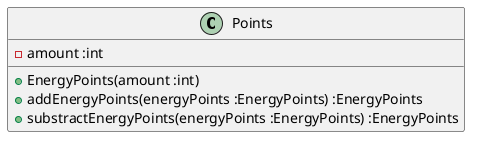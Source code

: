@startuml
class Points {
    -amount :int
    +EnergyPoints(amount :int)
    +addEnergyPoints(energyPoints :EnergyPoints) :EnergyPoints
    +substractEnergyPoints(energyPoints :EnergyPoints) :EnergyPoints
}
@enduml